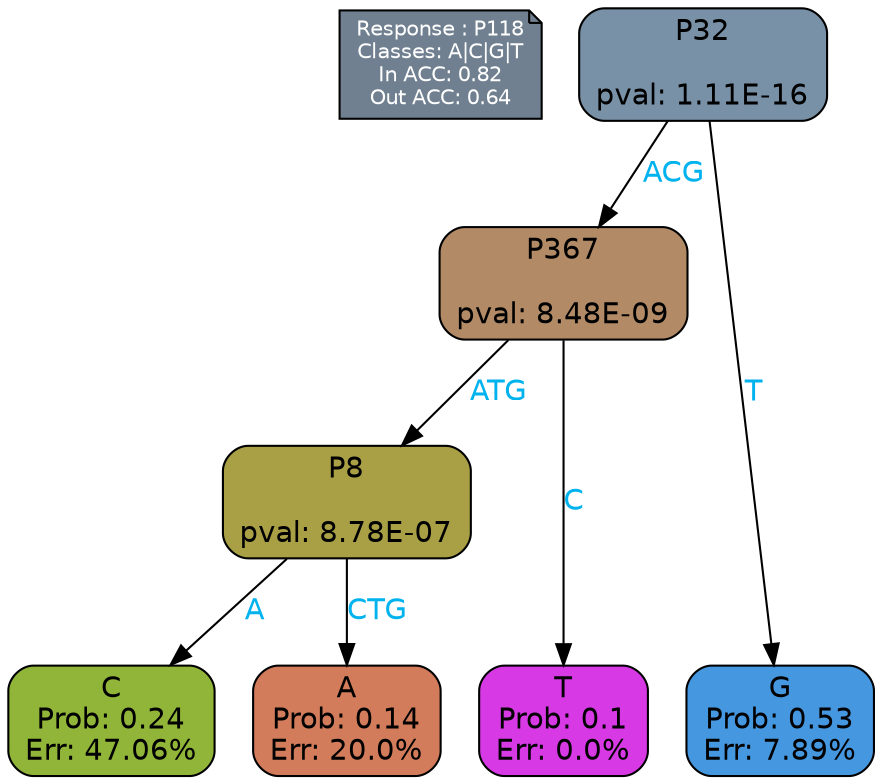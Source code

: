 digraph Tree {
node [shape=box, style="filled, rounded", color="black", fontname=helvetica] ;
graph [ranksep=equally, splines=polylines, bgcolor=transparent, dpi=600] ;
edge [fontname=helvetica] ;
LEGEND [label="Response : P118
Classes: A|C|G|T
In ACC: 0.82
Out ACC: 0.64
",shape=note,align=left,style=filled,fillcolor="slategray",fontcolor="white",fontsize=10];1 [label="P32

pval: 1.11E-16", fillcolor="#7991a6"] ;
2 [label="P367

pval: 8.48E-09", fillcolor="#b28b66"] ;
3 [label="P8

pval: 8.78E-07", fillcolor="#a9a045"] ;
4 [label="C
Prob: 0.24
Err: 47.06%", fillcolor="#91b539"] ;
5 [label="A
Prob: 0.14
Err: 20.0%", fillcolor="#d27c5b"] ;
6 [label="T
Prob: 0.1
Err: 0.0%", fillcolor="#d739e5"] ;
7 [label="G
Prob: 0.53
Err: 7.89%", fillcolor="#4597e0"] ;
1 -> 2 [label="ACG",fontcolor=deepskyblue2] ;
1 -> 7 [label="T",fontcolor=deepskyblue2] ;
2 -> 3 [label="ATG",fontcolor=deepskyblue2] ;
2 -> 6 [label="C",fontcolor=deepskyblue2] ;
3 -> 4 [label="A",fontcolor=deepskyblue2] ;
3 -> 5 [label="CTG",fontcolor=deepskyblue2] ;
{rank = same; 4;5;6;7;}{rank = same; LEGEND;1;}}